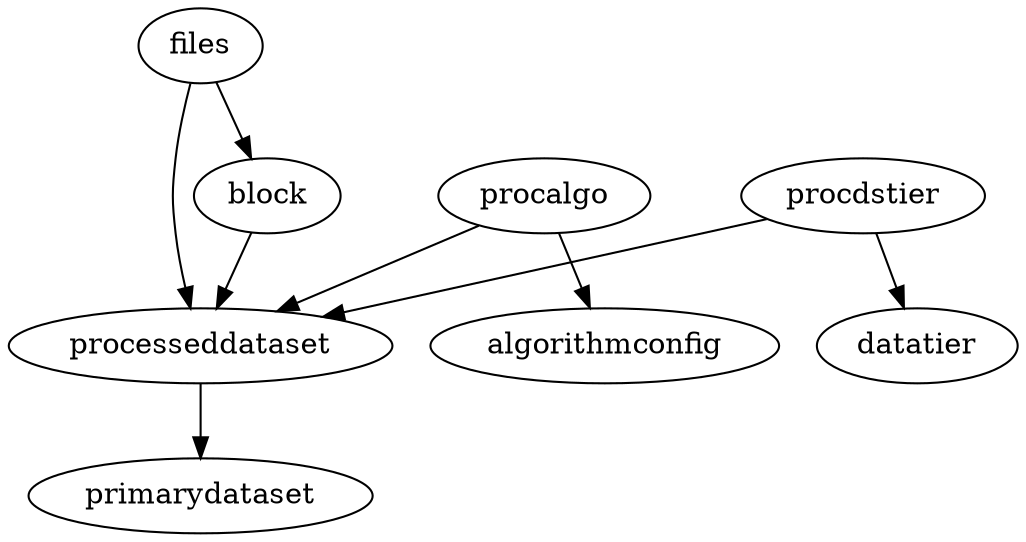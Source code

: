 digraph A {
	files -> processeddataset;
	files -> block;
	procalgo -> algorithmconfig;
	procalgo -> processeddataset;
	procdstier -> datatier;
	procdstier -> processeddataset;
	processeddataset -> primarydataset;
	block -> processeddataset;
}
